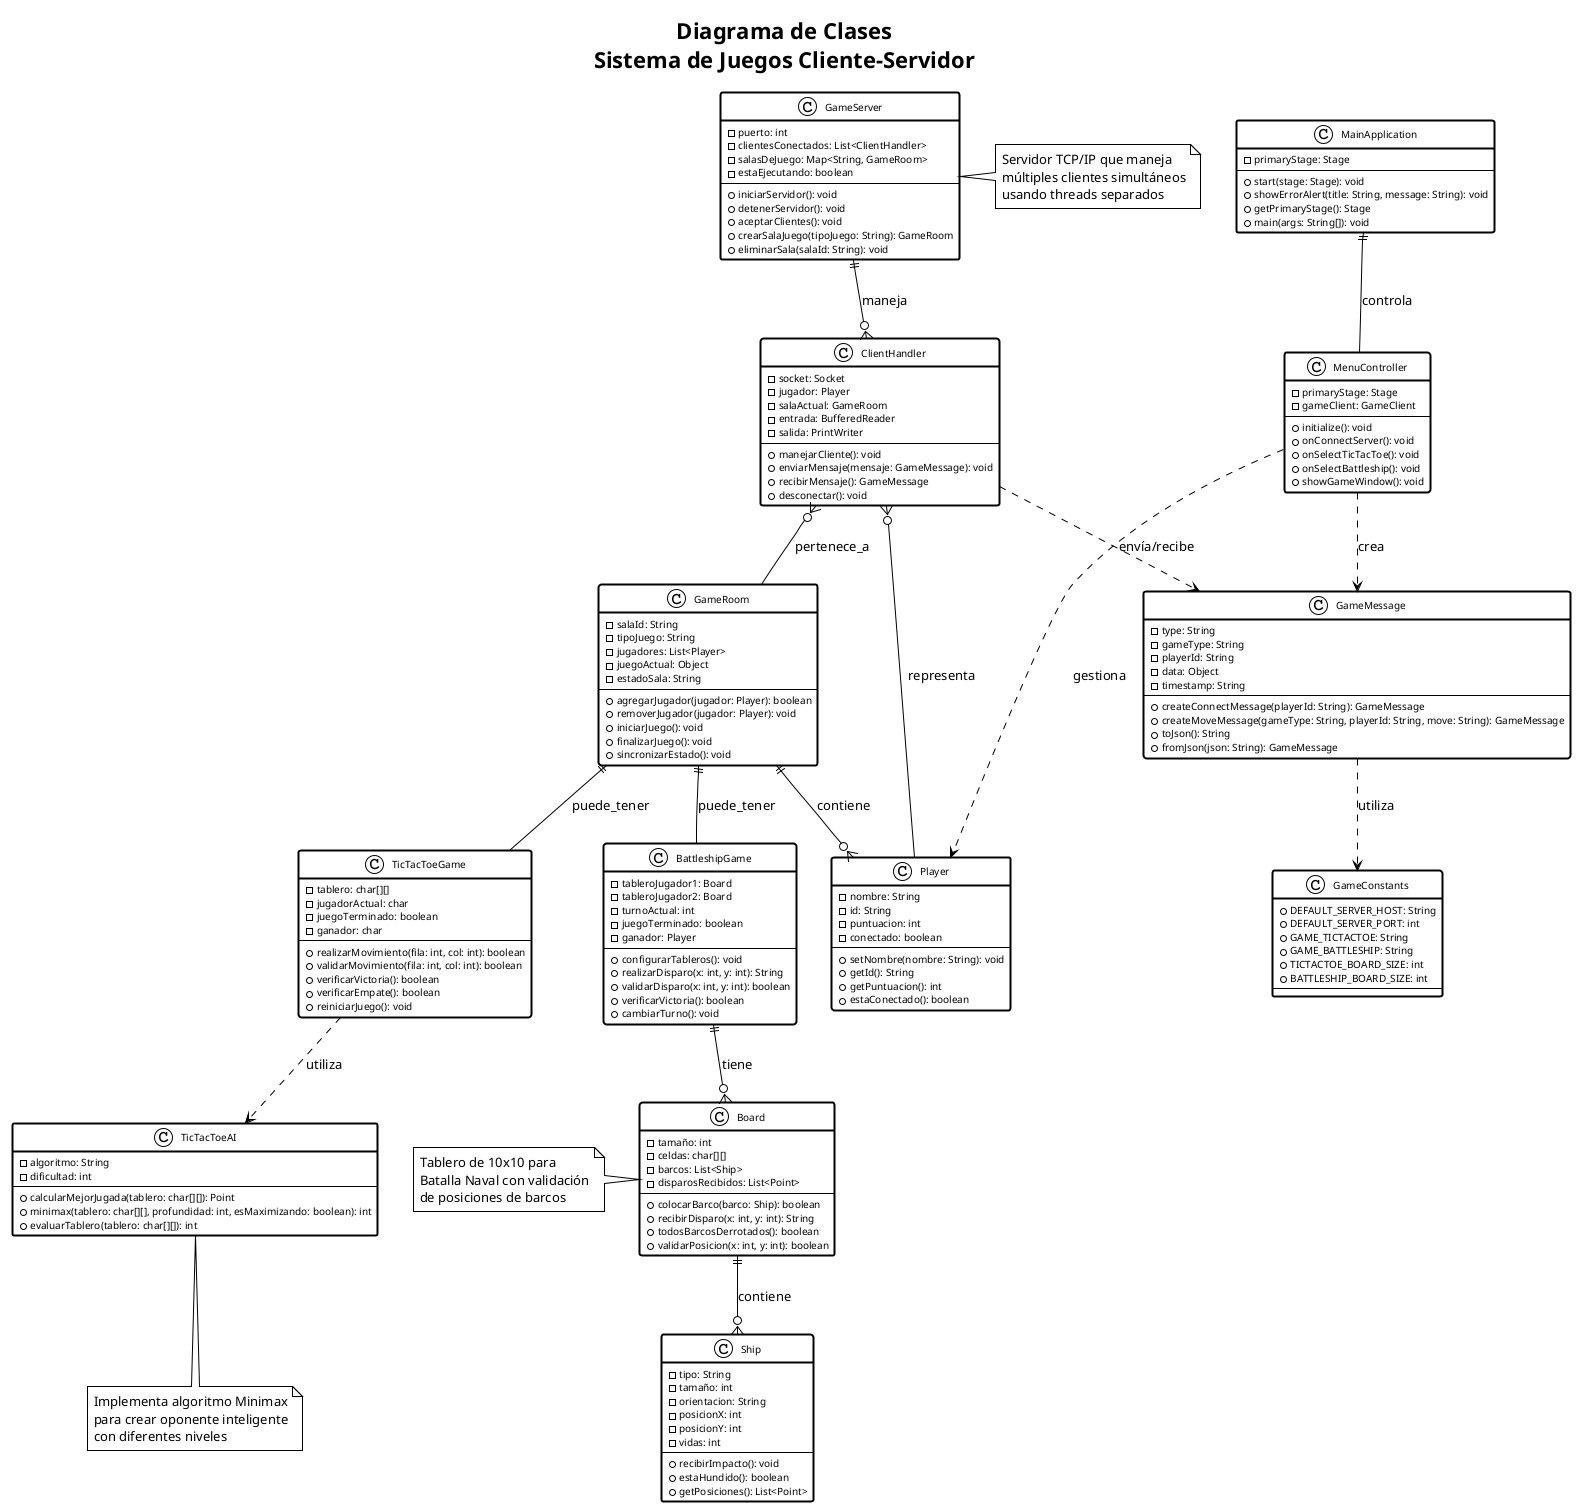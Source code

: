 @startuml Diagrama_Clases_Formal

!theme plain
skinparam backgroundColor #FFFFFF
skinparam class {
    BackgroundColor #FFFFFF
    BorderColor #000000
    BorderThickness 2
    FontName Arial
    FontSize 11
    AttributeFontSize 10
    StereotypeFontSize 9
}

title Diagrama de Clases\nSistema de Juegos Cliente-Servidor

' ===== CAPA DE APLICACIÓN =====

class MainApplication {
    - primaryStage: Stage
    --
    + start(stage: Stage): void
    + showErrorAlert(title: String, message: String): void
    + getPrimaryStage(): Stage
    + main(args: String[]): void
}

' ===== CAPA DE SERVIDOR =====

class GameServer {
    - puerto: int
    - clientesConectados: List<ClientHandler>
    - salasDeJuego: Map<String, GameRoom>
    - estaEjecutando: boolean
    --
    + iniciarServidor(): void
    + detenerServidor(): void
    + aceptarClientes(): void
    + crearSalaJuego(tipoJuego: String): GameRoom
    + eliminarSala(salaId: String): void
}

class ClientHandler {
    - socket: Socket
    - jugador: Player
    - salaActual: GameRoom
    - entrada: BufferedReader
    - salida: PrintWriter
    --
    + manejarCliente(): void
    + enviarMensaje(mensaje: GameMessage): void
    + recibirMensaje(): GameMessage
    + desconectar(): void
}

class GameRoom {
    - salaId: String
    - tipoJuego: String
    - jugadores: List<Player>
    - juegoActual: Object
    - estadoSala: String
    --
    + agregarJugador(jugador: Player): boolean
    + removerJugador(jugador: Player): void
    + iniciarJuego(): void
    + finalizarJuego(): void
    + sincronizarEstado(): void
}

' ===== CAPA DE MODELO =====

class Player {
    - nombre: String
    - id: String
    - puntuacion: int
    - conectado: boolean
    --
    + setNombre(nombre: String): void
    + getId(): String
    + getPuntuacion(): int
    + estaConectado(): boolean
}

class GameMessage {
    - type: String
    - gameType: String
    - playerId: String
    - data: Object
    - timestamp: String
    --
    + createConnectMessage(playerId: String): GameMessage
    + createMoveMessage(gameType: String, playerId: String, move: String): GameMessage
    + toJson(): String
    + fromJson(json: String): GameMessage
}

class GameConstants {
    + DEFAULT_SERVER_HOST: String
    + DEFAULT_SERVER_PORT: int
    + GAME_TICTACTOE: String
    + GAME_BATTLESHIP: String
    + TICTACTOE_BOARD_SIZE: int
    + BATTLESHIP_BOARD_SIZE: int
    --
}

' ===== JUEGOS =====

class TicTacToeGame {
    - tablero: char[][]
    - jugadorActual: char
    - juegoTerminado: boolean
    - ganador: char
    --
    + realizarMovimiento(fila: int, col: int): boolean
    + validarMovimiento(fila: int, col: int): boolean
    + verificarVictoria(): boolean
    + verificarEmpate(): boolean
    + reiniciarJuego(): void
}

class TicTacToeAI {
    - algoritmo: String
    - dificultad: int
    --
    + calcularMejorJugada(tablero: char[][]): Point
    + minimax(tablero: char[][], profundidad: int, esMaximizando: boolean): int
    + evaluarTablero(tablero: char[][]): int
}

class BattleshipGame {
    - tableroJugador1: Board
    - tableroJugador2: Board
    - turnoActual: int
    - juegoTerminado: boolean
    - ganador: Player
    --
    + configurarTableros(): void
    + realizarDisparo(x: int, y: int): String
    + validarDisparo(x: int, y: int): boolean
    + verificarVictoria(): boolean
    + cambiarTurno(): void
}

class Board {
    - tamaño: int
    - celdas: char[][]
    - barcos: List<Ship>
    - disparosRecibidos: List<Point>
    --
    + colocarBarco(barco: Ship): boolean
    + recibirDisparo(x: int, y: int): String
    + todosBarcosDerrotados(): boolean
    + validarPosicion(x: int, y: int): boolean
}

class Ship {
    - tipo: String
    - tamaño: int
    - orientacion: String
    - posicionX: int
    - posicionY: int
    - vidas: int
    --
    + recibirImpacto(): void
    + estaHundido(): boolean
    + getPosiciones(): List<Point>
}

' ===== INTERFAZ DE USUARIO =====

class MenuController {
    - primaryStage: Stage
    - gameClient: GameClient
    --
    + initialize(): void
    + onConnectServer(): void
    + onSelectTicTacToe(): void
    + onSelectBattleship(): void
    + showGameWindow(): void
}

' ===== RELACIONES =====

MainApplication ||-- MenuController : controla

GameServer ||--o{ ClientHandler : maneja
ClientHandler }o-- Player : representa
ClientHandler }o-- GameRoom : pertenece_a

GameRoom ||--o{ Player : contiene
GameRoom ||-- TicTacToeGame : puede_tener
GameRoom ||-- BattleshipGame : puede_tener

TicTacToeGame ..> TicTacToeAI : utiliza

BattleshipGame ||--o{ Board : tiene
Board ||--o{ Ship : contiene

GameMessage ..> GameConstants : utiliza
ClientHandler ..> GameMessage : envía/recibe

MenuController ..> GameMessage : crea
MenuController ..> Player : gestiona

' ===== NOTAS =====

note right of GameServer
  Servidor TCP/IP que maneja
  múltiples clientes simultáneos
  usando threads separados
end note

note bottom of TicTacToeAI
  Implementa algoritmo Minimax
  para crear oponente inteligente
  con diferentes niveles
end note

note left of Board
  Tablero de 10x10 para
  Batalla Naval con validación
  de posiciones de barcos
end note

@enduml
